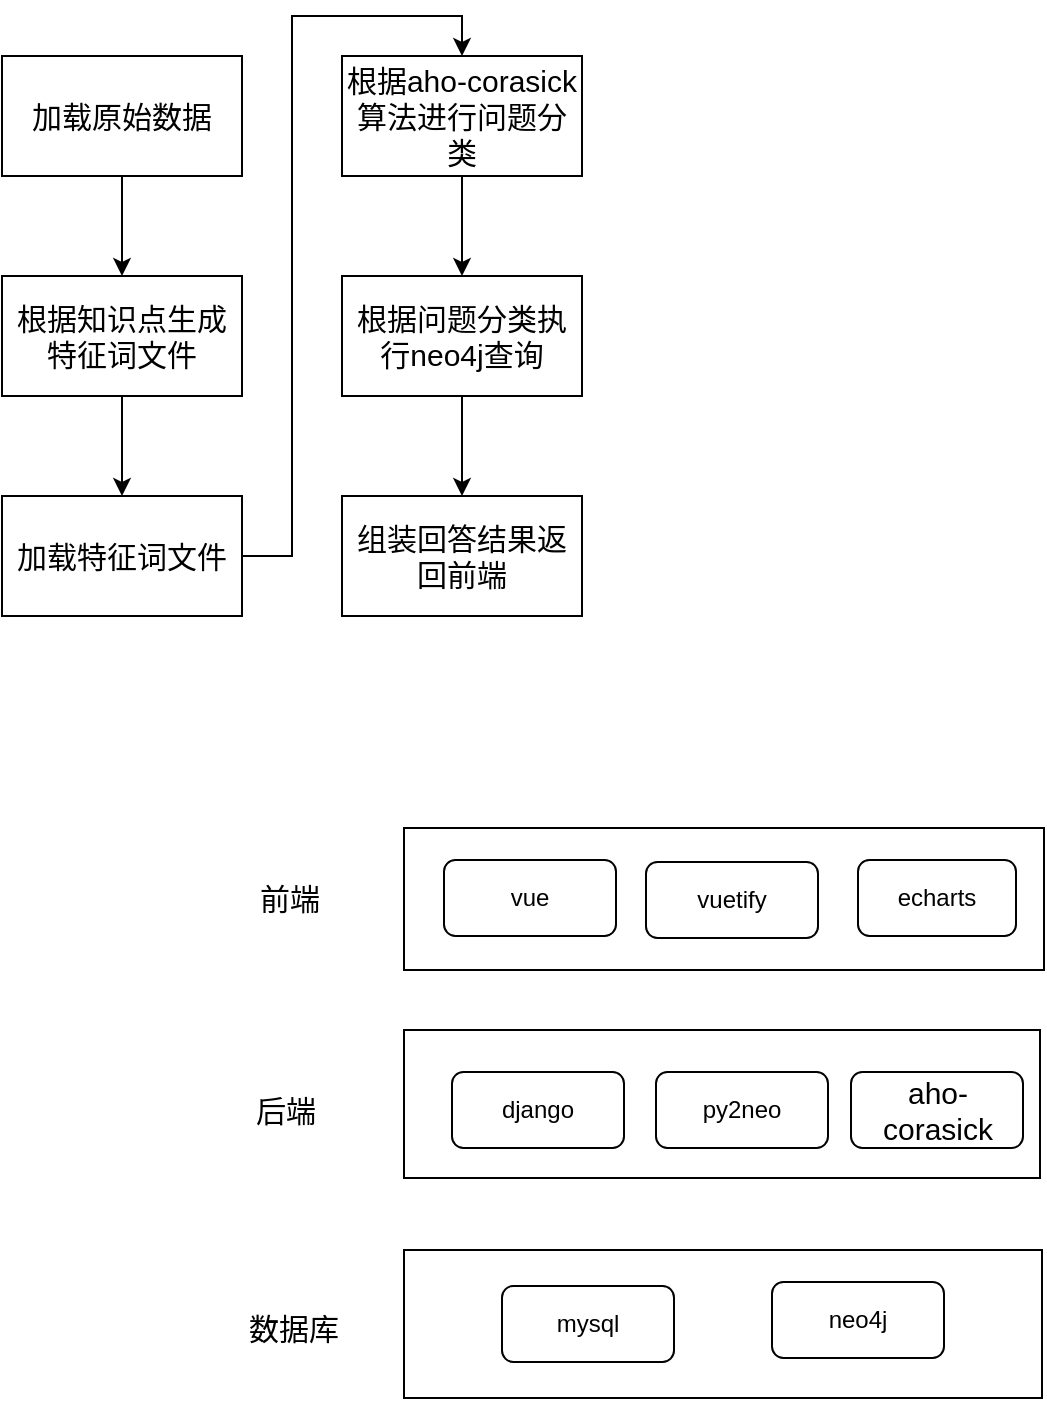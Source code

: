 <mxfile version="24.4.2" type="github">
  <diagram name="第 1 页" id="xd2-DBqmfvaIYT1nYGzt">
    <mxGraphModel dx="1020" dy="655" grid="0" gridSize="10" guides="1" tooltips="1" connect="1" arrows="1" fold="1" page="1" pageScale="1" pageWidth="827" pageHeight="1169" math="0" shadow="0">
      <root>
        <mxCell id="0" />
        <mxCell id="1" parent="0" />
        <mxCell id="MD2gJB0NFOTU7PyMnq_k-11" style="edgeStyle=orthogonalEdgeStyle;rounded=0;orthogonalLoop=1;jettySize=auto;html=1;exitX=0.5;exitY=1;exitDx=0;exitDy=0;entryX=0.5;entryY=0;entryDx=0;entryDy=0;" edge="1" parent="1" source="MD2gJB0NFOTU7PyMnq_k-1" target="MD2gJB0NFOTU7PyMnq_k-2">
          <mxGeometry relative="1" as="geometry" />
        </mxCell>
        <mxCell id="MD2gJB0NFOTU7PyMnq_k-1" value="根据aho-corasick算法进行问题分类" style="rounded=0;whiteSpace=wrap;html=1;fontSize=15;" vertex="1" parent="1">
          <mxGeometry x="199" y="104" width="120" height="60" as="geometry" />
        </mxCell>
        <mxCell id="MD2gJB0NFOTU7PyMnq_k-12" style="edgeStyle=orthogonalEdgeStyle;rounded=0;orthogonalLoop=1;jettySize=auto;html=1;exitX=0.5;exitY=1;exitDx=0;exitDy=0;entryX=0.5;entryY=0;entryDx=0;entryDy=0;" edge="1" parent="1" source="MD2gJB0NFOTU7PyMnq_k-2" target="MD2gJB0NFOTU7PyMnq_k-6">
          <mxGeometry relative="1" as="geometry" />
        </mxCell>
        <mxCell id="MD2gJB0NFOTU7PyMnq_k-2" value="根据问题分类执行neo4j查询" style="rounded=0;whiteSpace=wrap;html=1;fontSize=15;" vertex="1" parent="1">
          <mxGeometry x="199" y="214" width="120" height="60" as="geometry" />
        </mxCell>
        <mxCell id="MD2gJB0NFOTU7PyMnq_k-8" style="edgeStyle=orthogonalEdgeStyle;rounded=0;orthogonalLoop=1;jettySize=auto;html=1;exitX=0.5;exitY=1;exitDx=0;exitDy=0;entryX=0.5;entryY=0;entryDx=0;entryDy=0;" edge="1" parent="1" source="MD2gJB0NFOTU7PyMnq_k-3" target="MD2gJB0NFOTU7PyMnq_k-4">
          <mxGeometry relative="1" as="geometry" />
        </mxCell>
        <mxCell id="MD2gJB0NFOTU7PyMnq_k-3" value="加载原始数据" style="rounded=0;whiteSpace=wrap;html=1;fontSize=15;" vertex="1" parent="1">
          <mxGeometry x="29" y="104" width="120" height="60" as="geometry" />
        </mxCell>
        <mxCell id="MD2gJB0NFOTU7PyMnq_k-9" style="edgeStyle=orthogonalEdgeStyle;rounded=0;orthogonalLoop=1;jettySize=auto;html=1;exitX=0.5;exitY=1;exitDx=0;exitDy=0;entryX=0.5;entryY=0;entryDx=0;entryDy=0;" edge="1" parent="1" source="MD2gJB0NFOTU7PyMnq_k-4" target="MD2gJB0NFOTU7PyMnq_k-5">
          <mxGeometry relative="1" as="geometry" />
        </mxCell>
        <mxCell id="MD2gJB0NFOTU7PyMnq_k-4" value="根据知识点生成特征词文件" style="rounded=0;whiteSpace=wrap;html=1;fontSize=15;" vertex="1" parent="1">
          <mxGeometry x="29" y="214" width="120" height="60" as="geometry" />
        </mxCell>
        <mxCell id="MD2gJB0NFOTU7PyMnq_k-10" style="edgeStyle=orthogonalEdgeStyle;rounded=0;orthogonalLoop=1;jettySize=auto;html=1;exitX=1;exitY=0.5;exitDx=0;exitDy=0;entryX=0.5;entryY=0;entryDx=0;entryDy=0;" edge="1" parent="1" source="MD2gJB0NFOTU7PyMnq_k-5" target="MD2gJB0NFOTU7PyMnq_k-1">
          <mxGeometry relative="1" as="geometry" />
        </mxCell>
        <mxCell id="MD2gJB0NFOTU7PyMnq_k-5" value="加载特征词文件" style="rounded=0;whiteSpace=wrap;html=1;fontSize=15;" vertex="1" parent="1">
          <mxGeometry x="29" y="324" width="120" height="60" as="geometry" />
        </mxCell>
        <mxCell id="MD2gJB0NFOTU7PyMnq_k-6" value="组装回答结果返回前端" style="rounded=0;whiteSpace=wrap;html=1;fontSize=15;" vertex="1" parent="1">
          <mxGeometry x="199" y="324" width="120" height="60" as="geometry" />
        </mxCell>
        <mxCell id="MD2gJB0NFOTU7PyMnq_k-13" value="" style="rounded=0;whiteSpace=wrap;html=1;fontSize=15;" vertex="1" parent="1">
          <mxGeometry x="230" y="490" width="320" height="71" as="geometry" />
        </mxCell>
        <mxCell id="MD2gJB0NFOTU7PyMnq_k-14" value="" style="rounded=0;whiteSpace=wrap;html=1;fontSize=15;" vertex="1" parent="1">
          <mxGeometry x="230" y="591" width="318" height="74" as="geometry" />
        </mxCell>
        <mxCell id="MD2gJB0NFOTU7PyMnq_k-15" value="" style="rounded=0;whiteSpace=wrap;html=1;fontSize=15;" vertex="1" parent="1">
          <mxGeometry x="230" y="701" width="319" height="74" as="geometry" />
        </mxCell>
        <mxCell id="MD2gJB0NFOTU7PyMnq_k-16" value="前端" style="text;html=1;align=center;verticalAlign=middle;whiteSpace=wrap;rounded=0;fontSize=15;" vertex="1" parent="1">
          <mxGeometry x="143" y="510" width="60" height="30" as="geometry" />
        </mxCell>
        <mxCell id="MD2gJB0NFOTU7PyMnq_k-17" value="后端" style="text;html=1;align=center;verticalAlign=middle;whiteSpace=wrap;rounded=0;fontSize=15;" vertex="1" parent="1">
          <mxGeometry x="141" y="616" width="60" height="30" as="geometry" />
        </mxCell>
        <mxCell id="MD2gJB0NFOTU7PyMnq_k-18" value="数据库" style="text;html=1;align=center;verticalAlign=middle;whiteSpace=wrap;rounded=0;fontSize=15;" vertex="1" parent="1">
          <mxGeometry x="145" y="725" width="60" height="30" as="geometry" />
        </mxCell>
        <mxCell id="MD2gJB0NFOTU7PyMnq_k-19" value="vue" style="rounded=1;whiteSpace=wrap;html=1;" vertex="1" parent="1">
          <mxGeometry x="250" y="506" width="86" height="38" as="geometry" />
        </mxCell>
        <mxCell id="MD2gJB0NFOTU7PyMnq_k-20" value="vuetify" style="rounded=1;whiteSpace=wrap;html=1;" vertex="1" parent="1">
          <mxGeometry x="351" y="507" width="86" height="38" as="geometry" />
        </mxCell>
        <mxCell id="MD2gJB0NFOTU7PyMnq_k-21" value="echarts" style="rounded=1;whiteSpace=wrap;html=1;" vertex="1" parent="1">
          <mxGeometry x="457" y="506" width="79" height="38" as="geometry" />
        </mxCell>
        <mxCell id="MD2gJB0NFOTU7PyMnq_k-22" value="django" style="rounded=1;whiteSpace=wrap;html=1;" vertex="1" parent="1">
          <mxGeometry x="254" y="612" width="86" height="38" as="geometry" />
        </mxCell>
        <mxCell id="MD2gJB0NFOTU7PyMnq_k-23" value="py2neo" style="rounded=1;whiteSpace=wrap;html=1;" vertex="1" parent="1">
          <mxGeometry x="356" y="612" width="86" height="38" as="geometry" />
        </mxCell>
        <mxCell id="MD2gJB0NFOTU7PyMnq_k-24" value="&lt;span style=&quot;font-size: 15px;&quot;&gt;aho-corasick&lt;/span&gt;" style="rounded=1;whiteSpace=wrap;html=1;" vertex="1" parent="1">
          <mxGeometry x="453.5" y="612" width="86" height="38" as="geometry" />
        </mxCell>
        <mxCell id="MD2gJB0NFOTU7PyMnq_k-25" value="mysql" style="rounded=1;whiteSpace=wrap;html=1;" vertex="1" parent="1">
          <mxGeometry x="279" y="719" width="86" height="38" as="geometry" />
        </mxCell>
        <mxCell id="MD2gJB0NFOTU7PyMnq_k-26" value="neo4j" style="rounded=1;whiteSpace=wrap;html=1;" vertex="1" parent="1">
          <mxGeometry x="414" y="717" width="86" height="38" as="geometry" />
        </mxCell>
      </root>
    </mxGraphModel>
  </diagram>
</mxfile>
